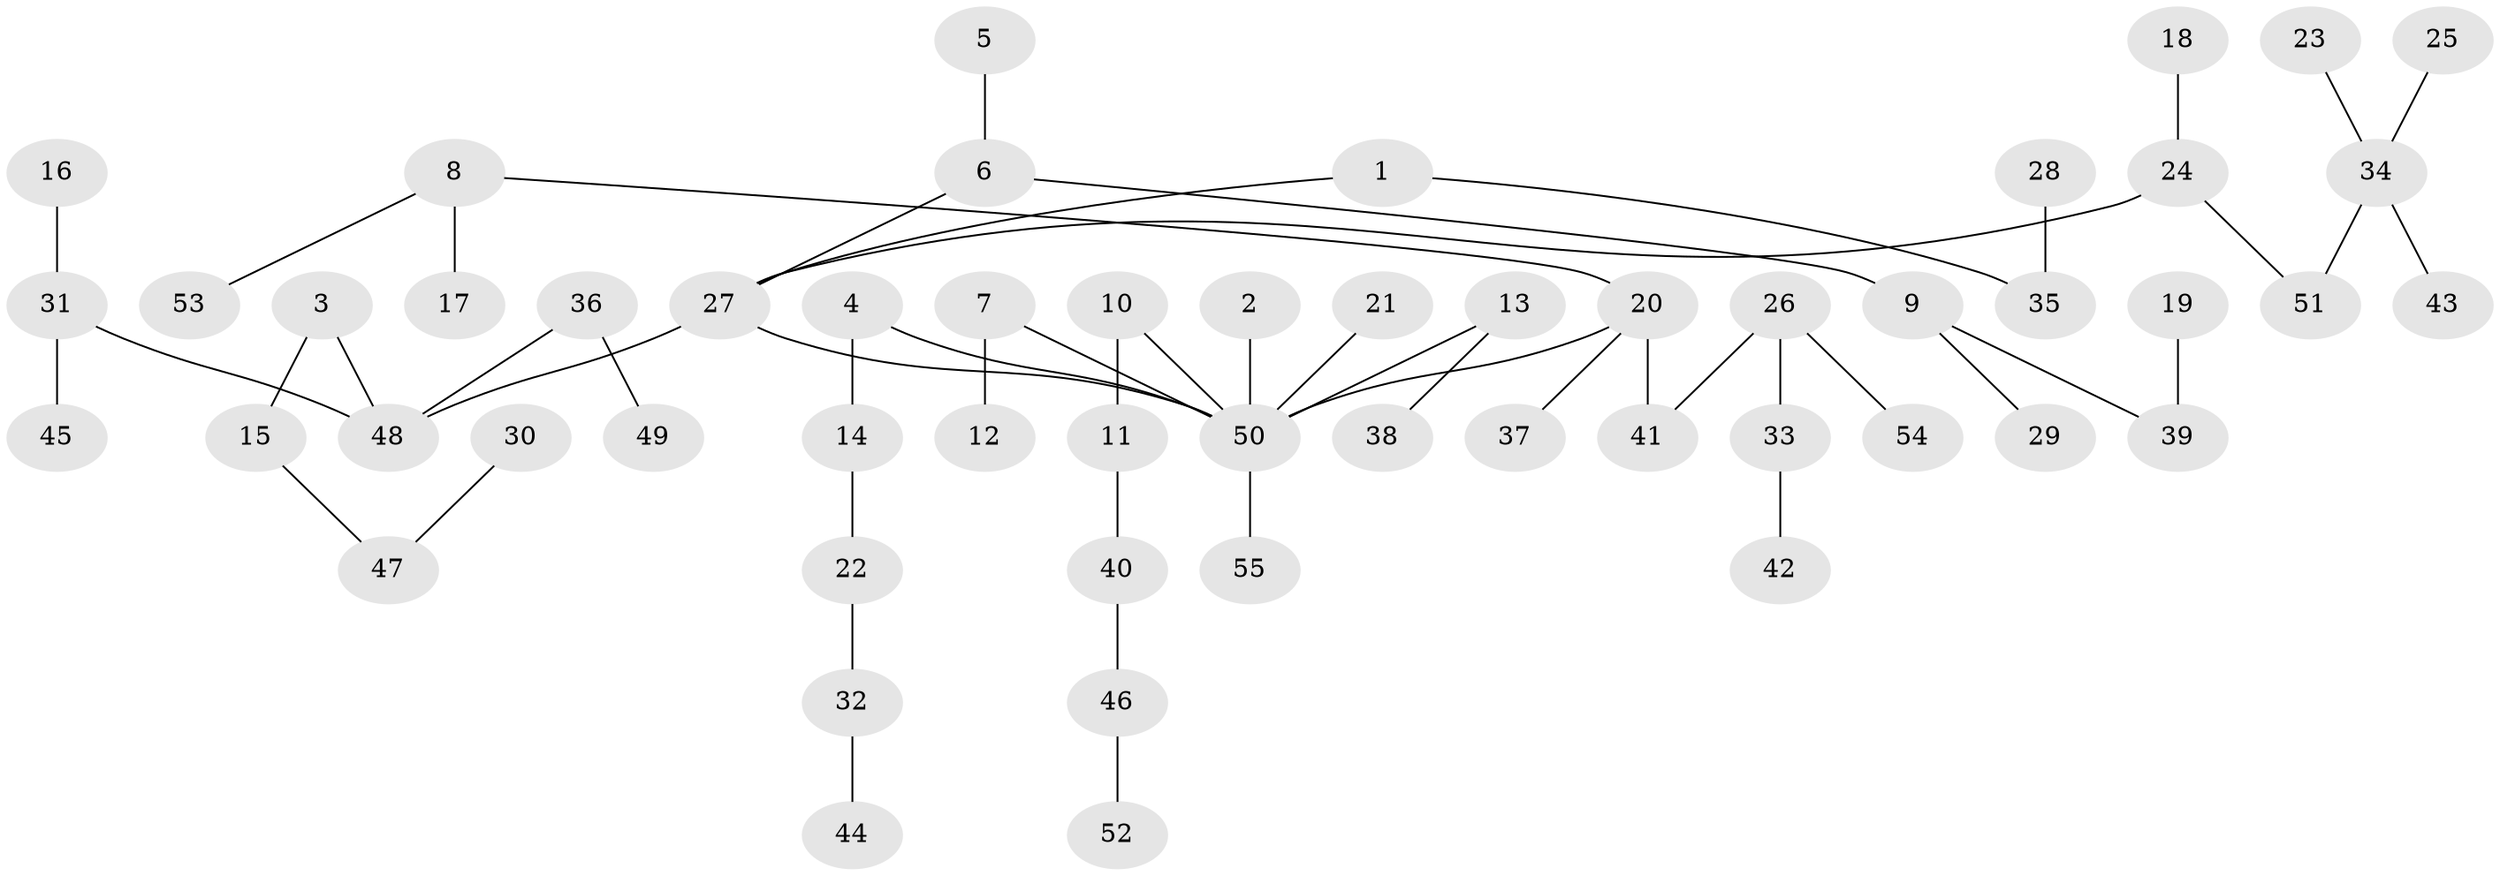 // original degree distribution, {6: 0.027522935779816515, 3: 0.12844036697247707, 11: 0.009174311926605505, 2: 0.26605504587155965, 4: 0.06422018348623854, 1: 0.4954128440366973, 5: 0.009174311926605505}
// Generated by graph-tools (version 1.1) at 2025/02/03/09/25 03:02:25]
// undirected, 55 vertices, 54 edges
graph export_dot {
graph [start="1"]
  node [color=gray90,style=filled];
  1;
  2;
  3;
  4;
  5;
  6;
  7;
  8;
  9;
  10;
  11;
  12;
  13;
  14;
  15;
  16;
  17;
  18;
  19;
  20;
  21;
  22;
  23;
  24;
  25;
  26;
  27;
  28;
  29;
  30;
  31;
  32;
  33;
  34;
  35;
  36;
  37;
  38;
  39;
  40;
  41;
  42;
  43;
  44;
  45;
  46;
  47;
  48;
  49;
  50;
  51;
  52;
  53;
  54;
  55;
  1 -- 27 [weight=1.0];
  1 -- 35 [weight=1.0];
  2 -- 50 [weight=1.0];
  3 -- 15 [weight=1.0];
  3 -- 48 [weight=1.0];
  4 -- 14 [weight=1.0];
  4 -- 50 [weight=1.0];
  5 -- 6 [weight=1.0];
  6 -- 9 [weight=1.0];
  6 -- 27 [weight=1.0];
  7 -- 12 [weight=1.0];
  7 -- 50 [weight=1.0];
  8 -- 17 [weight=1.0];
  8 -- 20 [weight=1.0];
  8 -- 53 [weight=1.0];
  9 -- 29 [weight=1.0];
  9 -- 39 [weight=1.0];
  10 -- 11 [weight=1.0];
  10 -- 50 [weight=1.0];
  11 -- 40 [weight=1.0];
  13 -- 38 [weight=1.0];
  13 -- 50 [weight=1.0];
  14 -- 22 [weight=1.0];
  15 -- 47 [weight=1.0];
  16 -- 31 [weight=1.0];
  18 -- 24 [weight=1.0];
  19 -- 39 [weight=1.0];
  20 -- 37 [weight=1.0];
  20 -- 41 [weight=1.0];
  20 -- 50 [weight=1.0];
  21 -- 50 [weight=1.0];
  22 -- 32 [weight=1.0];
  23 -- 34 [weight=1.0];
  24 -- 27 [weight=1.0];
  24 -- 51 [weight=1.0];
  25 -- 34 [weight=1.0];
  26 -- 33 [weight=1.0];
  26 -- 41 [weight=1.0];
  26 -- 54 [weight=1.0];
  27 -- 48 [weight=1.0];
  27 -- 50 [weight=1.0];
  28 -- 35 [weight=1.0];
  30 -- 47 [weight=1.0];
  31 -- 45 [weight=1.0];
  31 -- 48 [weight=1.0];
  32 -- 44 [weight=1.0];
  33 -- 42 [weight=1.0];
  34 -- 43 [weight=1.0];
  34 -- 51 [weight=1.0];
  36 -- 48 [weight=1.0];
  36 -- 49 [weight=1.0];
  40 -- 46 [weight=1.0];
  46 -- 52 [weight=1.0];
  50 -- 55 [weight=1.0];
}
